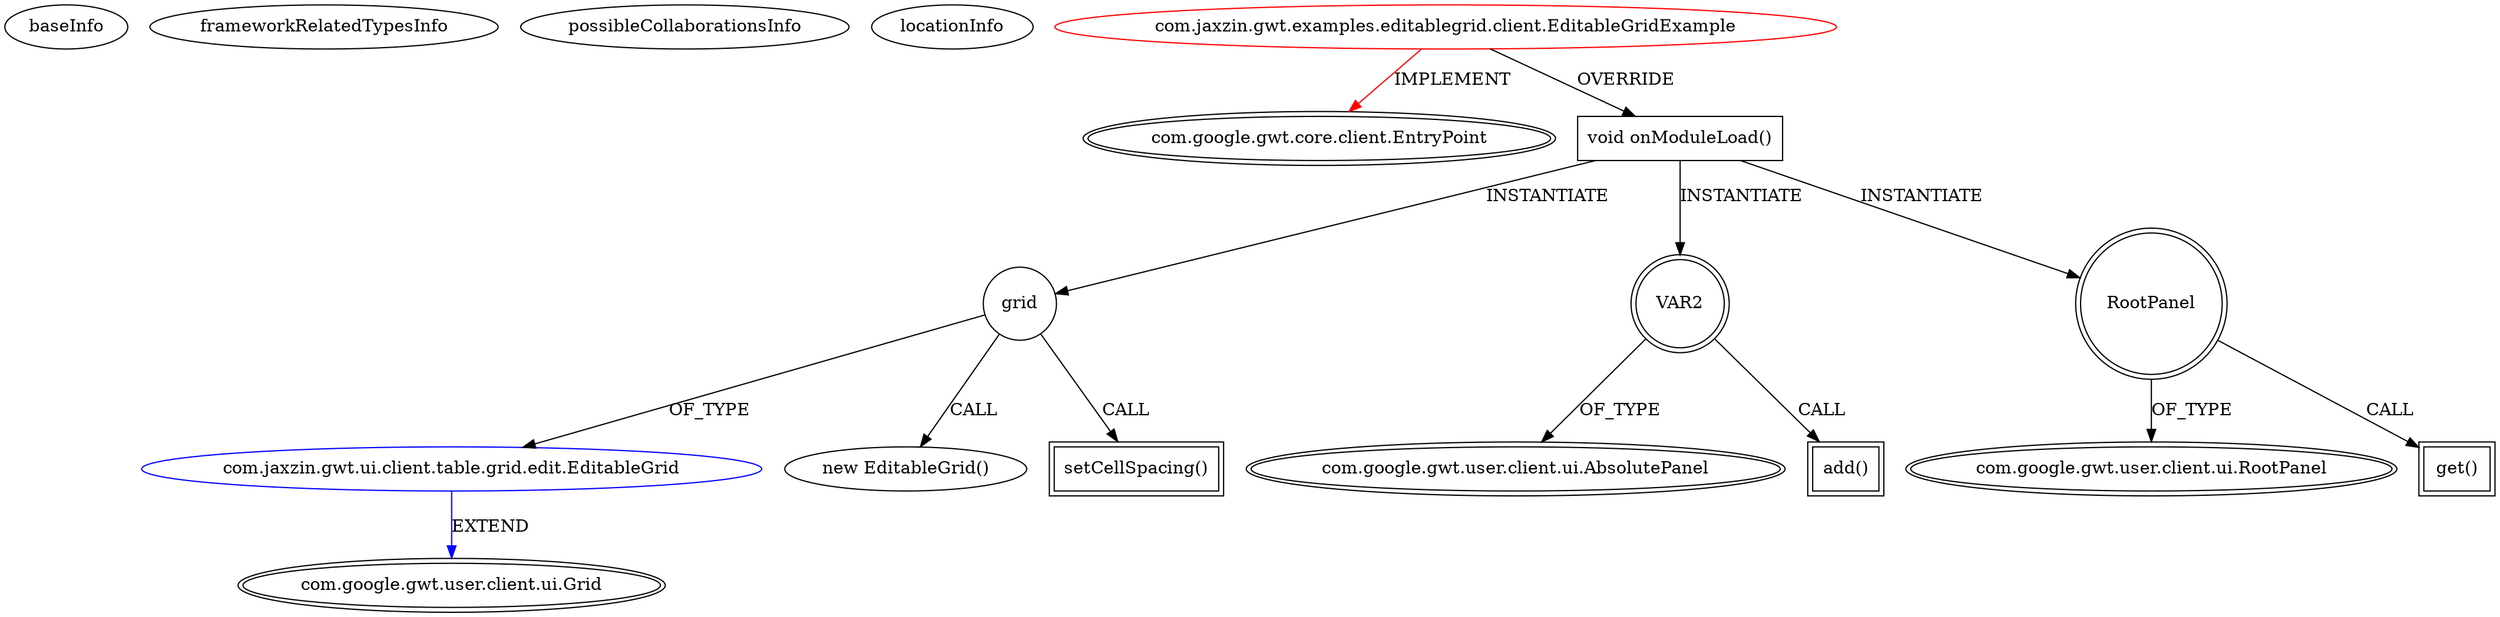 digraph {
baseInfo[graphId=3128,category="extension_graph",isAnonymous=false,possibleRelation=true]
frameworkRelatedTypesInfo[0="com.google.gwt.core.client.EntryPoint"]
possibleCollaborationsInfo[0="3128~OVERRIDING_METHOD_DECLARATION-INSTANTIATION-~com.google.gwt.core.client.EntryPoint ~com.google.gwt.user.client.ui.Grid ~false~false"]
locationInfo[projectName="jaxzin-gwt-common-widgets",filePath="/jaxzin-gwt-common-widgets/gwt-common-widgets-master/src/com/jaxzin/gwt/examples/editablegrid/client/EditableGridExample.java",contextSignature="EditableGridExample",graphId="3128"]
0[label="com.jaxzin.gwt.examples.editablegrid.client.EditableGridExample",vertexType="ROOT_CLIENT_CLASS_DECLARATION",isFrameworkType=false,color=red]
1[label="com.google.gwt.core.client.EntryPoint",vertexType="FRAMEWORK_INTERFACE_TYPE",isFrameworkType=true,peripheries=2]
2[label="void onModuleLoad()",vertexType="OVERRIDING_METHOD_DECLARATION",isFrameworkType=false,shape=box]
4[label="grid",vertexType="VARIABLE_EXPRESION",isFrameworkType=false,shape=circle]
5[label="com.jaxzin.gwt.ui.client.table.grid.edit.EditableGrid",vertexType="REFERENCE_CLIENT_CLASS_DECLARATION",isFrameworkType=false,color=blue]
6[label="com.google.gwt.user.client.ui.Grid",vertexType="FRAMEWORK_CLASS_TYPE",isFrameworkType=true,peripheries=2]
3[label="new EditableGrid()",vertexType="CONSTRUCTOR_CALL",isFrameworkType=false]
8[label="setCellSpacing()",vertexType="INSIDE_CALL",isFrameworkType=true,peripheries=2,shape=box]
9[label="VAR2",vertexType="VARIABLE_EXPRESION",isFrameworkType=true,peripheries=2,shape=circle]
11[label="com.google.gwt.user.client.ui.AbsolutePanel",vertexType="FRAMEWORK_CLASS_TYPE",isFrameworkType=true,peripheries=2]
10[label="add()",vertexType="INSIDE_CALL",isFrameworkType=true,peripheries=2,shape=box]
12[label="RootPanel",vertexType="VARIABLE_EXPRESION",isFrameworkType=true,peripheries=2,shape=circle]
14[label="com.google.gwt.user.client.ui.RootPanel",vertexType="FRAMEWORK_CLASS_TYPE",isFrameworkType=true,peripheries=2]
13[label="get()",vertexType="INSIDE_CALL",isFrameworkType=true,peripheries=2,shape=box]
0->1[label="IMPLEMENT",color=red]
0->2[label="OVERRIDE"]
2->4[label="INSTANTIATE"]
5->6[label="EXTEND",color=blue]
4->5[label="OF_TYPE"]
4->3[label="CALL"]
4->8[label="CALL"]
2->9[label="INSTANTIATE"]
9->11[label="OF_TYPE"]
9->10[label="CALL"]
2->12[label="INSTANTIATE"]
12->14[label="OF_TYPE"]
12->13[label="CALL"]
}
